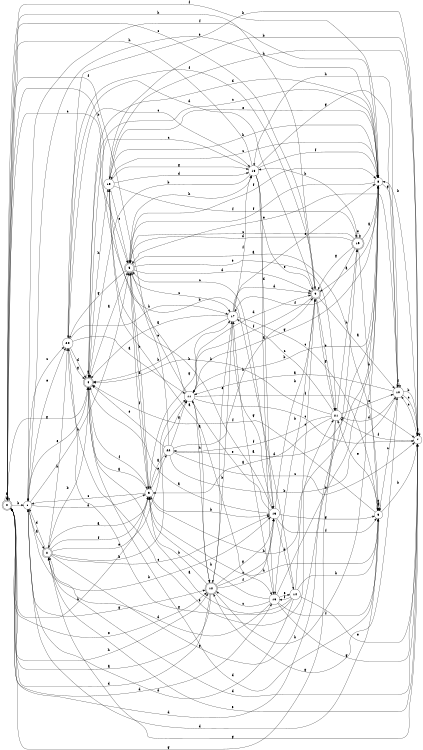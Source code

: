 digraph n19_2 {
__start0 [label="" shape="none"];

rankdir=LR;
size="8,5";

s0 [style="rounded,filled", color="black", fillcolor="white" shape="doublecircle", label="0"];
s1 [style="filled", color="black", fillcolor="white" shape="circle", label="1"];
s2 [style="rounded,filled", color="black", fillcolor="white" shape="doublecircle", label="2"];
s3 [style="filled", color="black", fillcolor="white" shape="circle", label="3"];
s4 [style="rounded,filled", color="black", fillcolor="white" shape="doublecircle", label="4"];
s5 [style="rounded,filled", color="black", fillcolor="white" shape="doublecircle", label="5"];
s6 [style="filled", color="black", fillcolor="white" shape="circle", label="6"];
s7 [style="filled", color="black", fillcolor="white" shape="circle", label="7"];
s8 [style="filled", color="black", fillcolor="white" shape="circle", label="8"];
s9 [style="rounded,filled", color="black", fillcolor="white" shape="doublecircle", label="9"];
s10 [style="filled", color="black", fillcolor="white" shape="circle", label="10"];
s11 [style="filled", color="black", fillcolor="white" shape="circle", label="11"];
s12 [style="rounded,filled", color="black", fillcolor="white" shape="doublecircle", label="12"];
s13 [style="filled", color="black", fillcolor="white" shape="circle", label="13"];
s14 [style="filled", color="black", fillcolor="white" shape="circle", label="14"];
s15 [style="filled", color="black", fillcolor="white" shape="circle", label="15"];
s16 [style="filled", color="black", fillcolor="white" shape="circle", label="16"];
s17 [style="filled", color="black", fillcolor="white" shape="circle", label="17"];
s18 [style="filled", color="black", fillcolor="white" shape="circle", label="18"];
s19 [style="rounded,filled", color="black", fillcolor="white" shape="doublecircle", label="19"];
s20 [style="filled", color="black", fillcolor="white" shape="circle", label="20"];
s21 [style="filled", color="black", fillcolor="white" shape="circle", label="21"];
s22 [style="filled", color="black", fillcolor="white" shape="circle", label="22"];
s0 -> s0 [label="a"];
s0 -> s1 [label="b"];
s0 -> s5 [label="c"];
s0 -> s16 [label="d"];
s0 -> s12 [label="e"];
s0 -> s8 [label="f"];
s0 -> s4 [label="g"];
s0 -> s12 [label="h"];
s1 -> s2 [label="a"];
s1 -> s13 [label="b"];
s1 -> s20 [label="c"];
s1 -> s3 [label="d"];
s1 -> s20 [label="e"];
s1 -> s8 [label="f"];
s1 -> s12 [label="g"];
s1 -> s5 [label="h"];
s2 -> s3 [label="a"];
s2 -> s11 [label="b"];
s2 -> s13 [label="c"];
s2 -> s1 [label="d"];
s2 -> s11 [label="e"];
s2 -> s3 [label="f"];
s2 -> s19 [label="g"];
s2 -> s20 [label="h"];
s3 -> s4 [label="a"];
s3 -> s13 [label="b"];
s3 -> s1 [label="c"];
s3 -> s5 [label="d"];
s3 -> s22 [label="e"];
s3 -> s5 [label="f"];
s3 -> s17 [label="g"];
s3 -> s0 [label="h"];
s4 -> s5 [label="a"];
s4 -> s2 [label="b"];
s4 -> s8 [label="c"];
s4 -> s6 [label="d"];
s4 -> s1 [label="e"];
s4 -> s3 [label="f"];
s4 -> s4 [label="g"];
s4 -> s15 [label="h"];
s5 -> s6 [label="a"];
s5 -> s3 [label="b"];
s5 -> s17 [label="c"];
s5 -> s9 [label="d"];
s5 -> s21 [label="e"];
s5 -> s8 [label="f"];
s5 -> s20 [label="g"];
s5 -> s18 [label="h"];
s6 -> s6 [label="a"];
s6 -> s7 [label="b"];
s6 -> s10 [label="c"];
s6 -> s1 [label="d"];
s6 -> s21 [label="e"];
s6 -> s4 [label="f"];
s6 -> s6 [label="g"];
s6 -> s3 [label="h"];
s7 -> s7 [label="a"];
s7 -> s8 [label="b"];
s7 -> s10 [label="c"];
s7 -> s2 [label="d"];
s7 -> s2 [label="e"];
s7 -> s21 [label="f"];
s7 -> s2 [label="g"];
s7 -> s15 [label="h"];
s8 -> s9 [label="a"];
s8 -> s11 [label="b"];
s8 -> s15 [label="c"];
s8 -> s4 [label="d"];
s8 -> s1 [label="e"];
s8 -> s5 [label="f"];
s8 -> s10 [label="g"];
s8 -> s3 [label="h"];
s9 -> s10 [label="a"];
s9 -> s16 [label="b"];
s9 -> s0 [label="c"];
s9 -> s20 [label="d"];
s9 -> s21 [label="e"];
s9 -> s11 [label="f"];
s9 -> s21 [label="g"];
s9 -> s0 [label="h"];
s10 -> s11 [label="a"];
s10 -> s7 [label="b"];
s10 -> s7 [label="c"];
s10 -> s21 [label="d"];
s10 -> s5 [label="e"];
s10 -> s10 [label="f"];
s10 -> s12 [label="g"];
s10 -> s18 [label="h"];
s11 -> s12 [label="a"];
s11 -> s0 [label="b"];
s11 -> s7 [label="c"];
s11 -> s9 [label="d"];
s11 -> s5 [label="e"];
s11 -> s7 [label="f"];
s11 -> s8 [label="g"];
s11 -> s12 [label="h"];
s12 -> s0 [label="a"];
s12 -> s3 [label="b"];
s12 -> s13 [label="c"];
s12 -> s0 [label="d"];
s12 -> s17 [label="e"];
s12 -> s13 [label="f"];
s12 -> s13 [label="g"];
s12 -> s8 [label="h"];
s13 -> s4 [label="a"];
s13 -> s9 [label="b"];
s13 -> s5 [label="c"];
s13 -> s14 [label="d"];
s13 -> s11 [label="e"];
s13 -> s6 [label="f"];
s13 -> s6 [label="g"];
s13 -> s15 [label="h"];
s14 -> s4 [label="a"];
s14 -> s15 [label="b"];
s14 -> s9 [label="c"];
s14 -> s1 [label="d"];
s14 -> s7 [label="e"];
s14 -> s16 [label="f"];
s14 -> s20 [label="g"];
s14 -> s6 [label="h"];
s15 -> s16 [label="a"];
s15 -> s7 [label="b"];
s15 -> s5 [label="c"];
s15 -> s18 [label="d"];
s15 -> s8 [label="e"];
s15 -> s19 [label="f"];
s15 -> s18 [label="g"];
s15 -> s8 [label="h"];
s16 -> s17 [label="a"];
s16 -> s8 [label="b"];
s16 -> s12 [label="c"];
s16 -> s2 [label="d"];
s16 -> s14 [label="e"];
s16 -> s6 [label="f"];
s16 -> s7 [label="g"];
s16 -> s3 [label="h"];
s17 -> s4 [label="a"];
s17 -> s12 [label="b"];
s17 -> s6 [label="c"];
s17 -> s9 [label="d"];
s17 -> s8 [label="e"];
s17 -> s18 [label="f"];
s17 -> s13 [label="g"];
s17 -> s4 [label="h"];
s18 -> s16 [label="a"];
s18 -> s4 [label="b"];
s18 -> s4 [label="c"];
s18 -> s13 [label="d"];
s18 -> s9 [label="e"];
s18 -> s8 [label="f"];
s18 -> s10 [label="g"];
s18 -> s0 [label="h"];
s19 -> s8 [label="a"];
s19 -> s6 [label="b"];
s19 -> s5 [label="c"];
s19 -> s5 [label="d"];
s19 -> s19 [label="e"];
s19 -> s17 [label="f"];
s19 -> s9 [label="g"];
s19 -> s18 [label="h"];
s20 -> s11 [label="a"];
s20 -> s7 [label="b"];
s20 -> s18 [label="c"];
s20 -> s4 [label="d"];
s20 -> s21 [label="e"];
s20 -> s9 [label="f"];
s20 -> s4 [label="g"];
s20 -> s17 [label="h"];
s21 -> s3 [label="a"];
s21 -> s4 [label="b"];
s21 -> s17 [label="c"];
s21 -> s0 [label="d"];
s21 -> s10 [label="e"];
s21 -> s22 [label="f"];
s21 -> s0 [label="g"];
s21 -> s19 [label="h"];
s22 -> s3 [label="a"];
s22 -> s10 [label="b"];
s22 -> s7 [label="c"];
s22 -> s8 [label="d"];
s22 -> s4 [label="e"];
s22 -> s0 [label="f"];
s22 -> s11 [label="g"];
s22 -> s9 [label="h"];

}